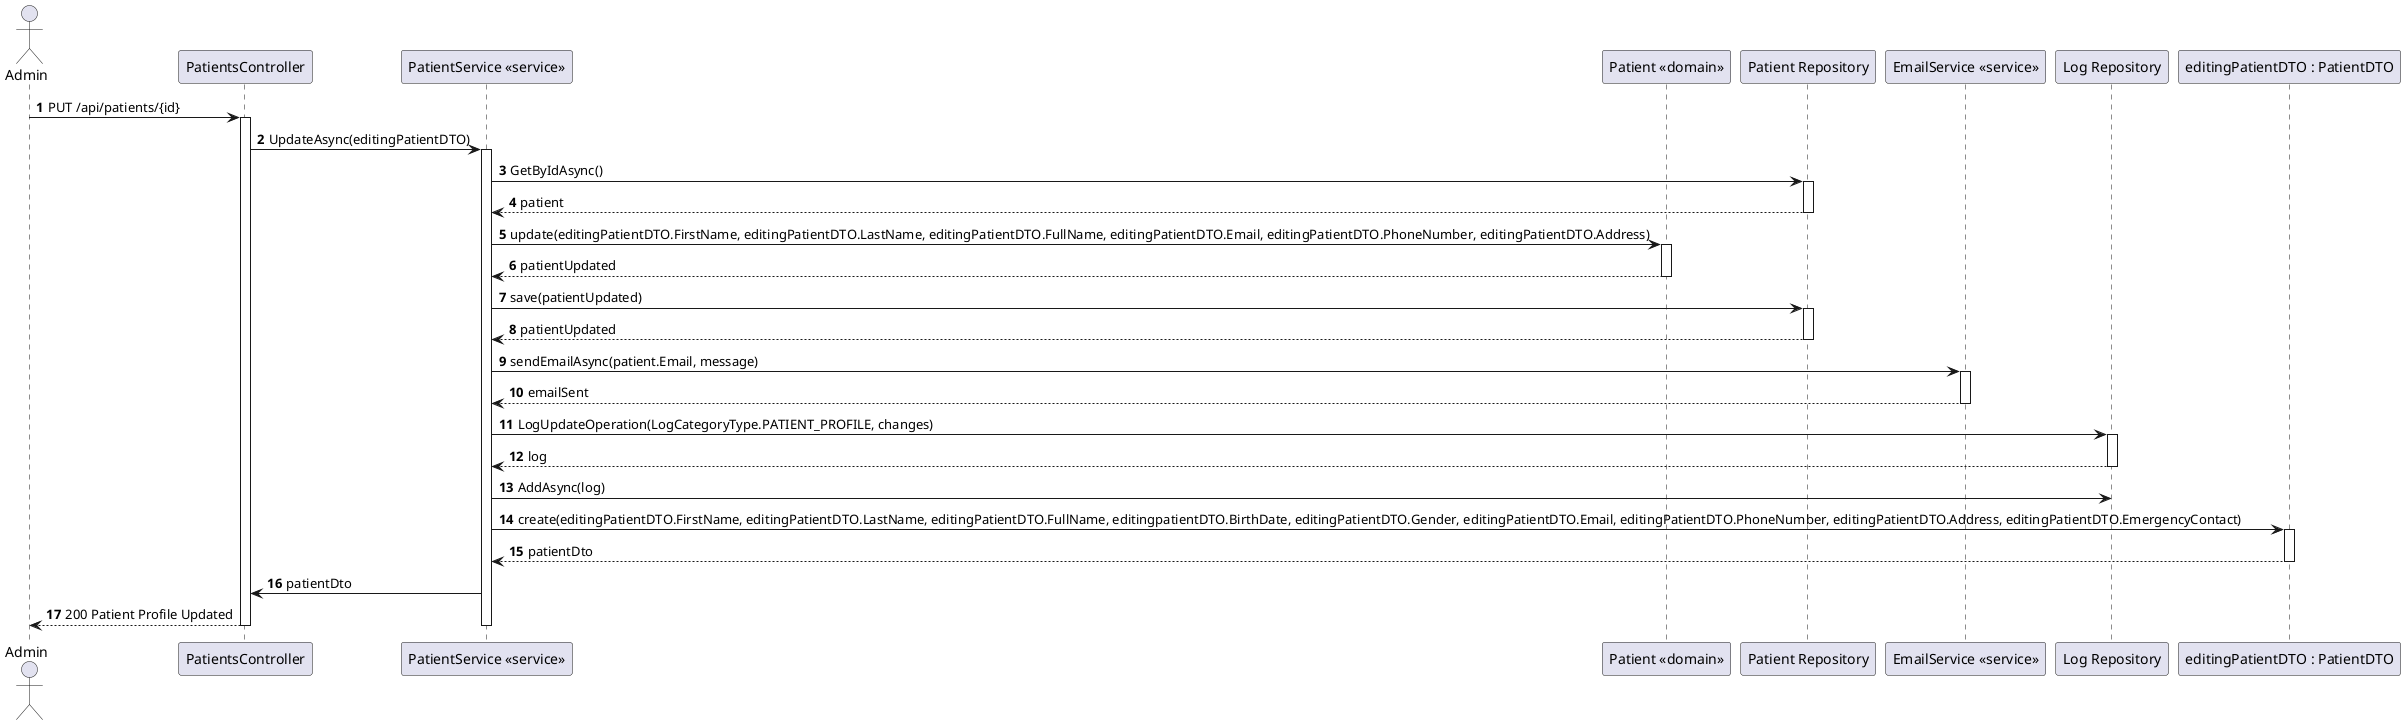 @startuml PatientProfileUpdate(level3-2)

autonumber
actor Admin as "Admin"
participant CTRL as "PatientsController"
participant SERVICE as "PatientService <<service>>"
participant PATIENT as "Patient <<domain>>"
participant REPO as "Patient Repository"
participant EMAILSERVICE as "EmailService <<service>>"
participant LOGREPO as "Log Repository"
participant DTO as "editingPatientDTO : PatientDTO"

Admin-> CTRL : PUT /api/patients/{id}
activate CTRL

CTRL -> SERVICE : UpdateAsync(editingPatientDTO)
activate SERVICE

    SERVICE -> REPO : GetByIdAsync()
    activate REPO

    REPO --> SERVICE : patient
    deactivate REPO
    
    SERVICE -> PATIENT : update(editingPatientDTO.FirstName, editingPatientDTO.LastName, editingPatientDTO.FullName, editingPatientDTO.Email, editingPatientDTO.PhoneNumber, editingPatientDTO.Address)
    activate PATIENT

    PATIENT --> SERVICE : patientUpdated
    deactivate PATIENT

    SERVICE -> REPO : save(patientUpdated)
    activate REPO

    REPO --> SERVICE : patientUpdated
    deactivate REPO

    SERVICE -> EMAILSERVICE : sendEmailAsync(patient.Email, message)
    activate EMAILSERVICE

    EMAILSERVICE --> SERVICE : emailSent
    deactivate EMAILSERVICE

    SERVICE -> LOGREPO : LogUpdateOperation(LogCategoryType.PATIENT_PROFILE, changes)
    activate LOGREPO

    LOGREPO --> SERVICE : log
    deactivate LOGREPO


    SERVICE -> LOGREPO : AddAsync(log)
    deactivate LOGREPO
    
    SERVICE -> DTO : create(editingPatientDTO.FirstName, editingPatientDTO.LastName, editingPatientDTO.FullName, editingpatientDTO.BirthDate, editingPatientDTO.Gender, editingPatientDTO.Email, editingPatientDTO.PhoneNumber, editingPatientDTO.Address, editingPatientDTO.EmergencyContact)
    activate DTO

    DTO --> SERVICE : patientDto
    deactivate DTO

    SERVICE -> CTRL : patientDto
    
    CTRL --> Admin : 200 Patient Profile Updated

deactivate SERVICE
deactivate CTRL
@enduml
